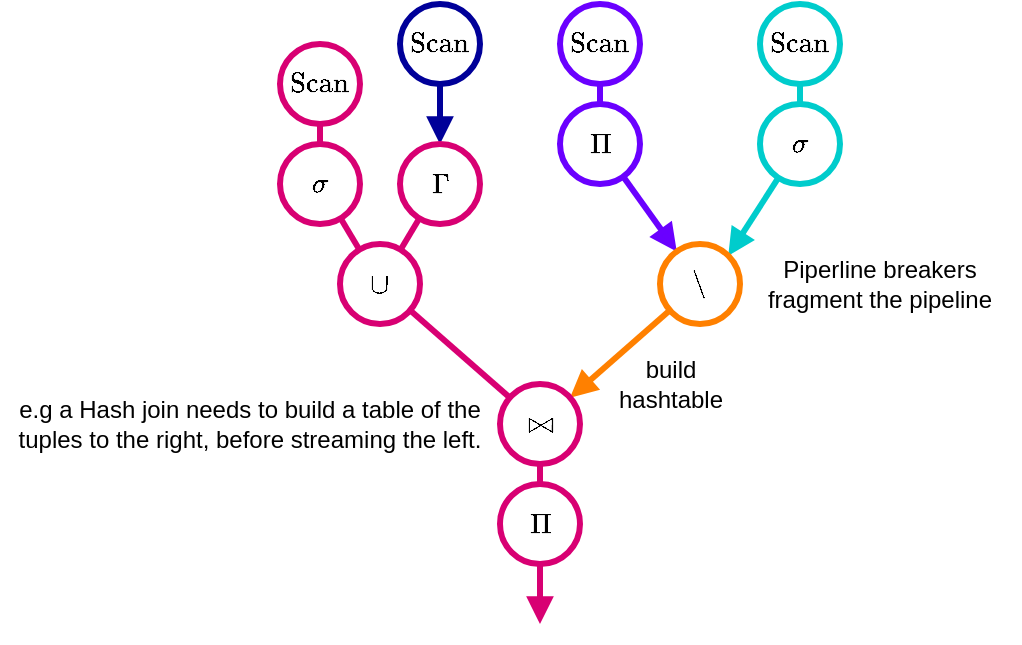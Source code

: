 <mxfile version="20.3.0" type="device"><diagram id="i25-bYJo0dqZ-6gXZW2F" name="Page-1"><mxGraphModel dx="760" dy="699" grid="1" gridSize="10" guides="1" tooltips="1" connect="1" arrows="1" fold="1" page="1" pageScale="1" pageWidth="827" pageHeight="1169" math="1" shadow="0"><root><mxCell id="0"/><mxCell id="1" parent="0"/><mxCell id="gjrDtEG_ulSSB5Dck4qB-13" style="rounded=0;orthogonalLoop=1;jettySize=auto;html=1;strokeWidth=3;endArrow=none;endFill=0;strokeColor=#D80073;" edge="1" parent="1" source="gjrDtEG_ulSSB5Dck4qB-2" target="gjrDtEG_ulSSB5Dck4qB-10"><mxGeometry relative="1" as="geometry"/></mxCell><mxCell id="gjrDtEG_ulSSB5Dck4qB-2" value="" style="ellipse;whiteSpace=wrap;html=1;aspect=fixed;" vertex="1" parent="1"><mxGeometry x="280" y="250" width="40" height="40" as="geometry"/></mxCell><mxCell id="gjrDtEG_ulSSB5Dck4qB-18" style="edgeStyle=none;rounded=0;orthogonalLoop=1;jettySize=auto;html=1;exitX=0.5;exitY=1;exitDx=0;exitDy=0;entryX=0.5;entryY=0;entryDx=0;entryDy=0;strokeWidth=3;strokeColor=#6A00FF;endArrow=none;endFill=0;" edge="1" parent="1" source="gjrDtEG_ulSSB5Dck4qB-3" target="gjrDtEG_ulSSB5Dck4qB-6"><mxGeometry relative="1" as="geometry"/></mxCell><mxCell id="gjrDtEG_ulSSB5Dck4qB-3" value="$$\text{Scan}$$" style="ellipse;whiteSpace=wrap;html=1;aspect=fixed;strokeWidth=3;strokeColor=#6A00FF;" vertex="1" parent="1"><mxGeometry x="390" y="130" width="40" height="40" as="geometry"/></mxCell><mxCell id="gjrDtEG_ulSSB5Dck4qB-11" style="edgeStyle=orthogonalEdgeStyle;rounded=0;orthogonalLoop=1;jettySize=auto;html=1;exitX=0.5;exitY=1;exitDx=0;exitDy=0;entryX=0.5;entryY=0;entryDx=0;entryDy=0;strokeWidth=3;endArrow=block;endFill=1;strokeColor=#000099;" edge="1" parent="1" source="gjrDtEG_ulSSB5Dck4qB-4" target="gjrDtEG_ulSSB5Dck4qB-5"><mxGeometry relative="1" as="geometry"/></mxCell><mxCell id="gjrDtEG_ulSSB5Dck4qB-4" value="$$\text{Scan}$$" style="ellipse;whiteSpace=wrap;html=1;aspect=fixed;strokeWidth=3;strokeColor=#000099;" vertex="1" parent="1"><mxGeometry x="310" y="130" width="40" height="40" as="geometry"/></mxCell><mxCell id="gjrDtEG_ulSSB5Dck4qB-12" style="rounded=0;orthogonalLoop=1;jettySize=auto;html=1;strokeWidth=3;endArrow=none;endFill=0;strokeColor=#D80073;" edge="1" parent="1" source="gjrDtEG_ulSSB5Dck4qB-24" target="gjrDtEG_ulSSB5Dck4qB-23"><mxGeometry relative="1" as="geometry"/></mxCell><mxCell id="gjrDtEG_ulSSB5Dck4qB-5" value="" style="ellipse;whiteSpace=wrap;html=1;aspect=fixed;" vertex="1" parent="1"><mxGeometry x="310" y="200" width="40" height="40" as="geometry"/></mxCell><mxCell id="gjrDtEG_ulSSB5Dck4qB-15" style="edgeStyle=none;rounded=0;orthogonalLoop=1;jettySize=auto;html=1;strokeWidth=3;strokeColor=#6A00FF;endArrow=block;endFill=1;" edge="1" parent="1" source="gjrDtEG_ulSSB5Dck4qB-6" target="gjrDtEG_ulSSB5Dck4qB-9"><mxGeometry relative="1" as="geometry"/></mxCell><mxCell id="gjrDtEG_ulSSB5Dck4qB-6" value="$$\Pi$$" style="ellipse;whiteSpace=wrap;html=1;aspect=fixed;strokeWidth=3;strokeColor=#6A00FF;" vertex="1" parent="1"><mxGeometry x="390" y="180" width="40" height="40" as="geometry"/></mxCell><mxCell id="gjrDtEG_ulSSB5Dck4qB-16" style="edgeStyle=none;rounded=0;orthogonalLoop=1;jettySize=auto;html=1;entryX=1;entryY=0;entryDx=0;entryDy=0;strokeColor=#00CCCC;strokeWidth=3;endArrow=block;endFill=1;" edge="1" parent="1" source="gjrDtEG_ulSSB5Dck4qB-7" target="gjrDtEG_ulSSB5Dck4qB-9"><mxGeometry relative="1" as="geometry"/></mxCell><mxCell id="gjrDtEG_ulSSB5Dck4qB-7" value="$$\sigma$$" style="ellipse;whiteSpace=wrap;html=1;aspect=fixed;strokeColor=#00CCCC;strokeWidth=3;" vertex="1" parent="1"><mxGeometry x="490" y="180" width="40" height="40" as="geometry"/></mxCell><mxCell id="gjrDtEG_ulSSB5Dck4qB-17" style="edgeStyle=none;rounded=0;orthogonalLoop=1;jettySize=auto;html=1;exitX=0.5;exitY=1;exitDx=0;exitDy=0;entryX=0.5;entryY=0;entryDx=0;entryDy=0;strokeColor=#00CCCC;strokeWidth=3;endArrow=none;endFill=0;" edge="1" parent="1" source="gjrDtEG_ulSSB5Dck4qB-8" target="gjrDtEG_ulSSB5Dck4qB-7"><mxGeometry relative="1" as="geometry"/></mxCell><mxCell id="gjrDtEG_ulSSB5Dck4qB-8" value="$$\text{Scan}$$" style="ellipse;whiteSpace=wrap;html=1;aspect=fixed;strokeColor=#00CCCC;strokeWidth=3;" vertex="1" parent="1"><mxGeometry x="490" y="130" width="40" height="40" as="geometry"/></mxCell><mxCell id="gjrDtEG_ulSSB5Dck4qB-14" style="edgeStyle=none;rounded=0;orthogonalLoop=1;jettySize=auto;html=1;strokeColor=#FF8000;strokeWidth=3;endArrow=block;endFill=1;" edge="1" parent="1" source="gjrDtEG_ulSSB5Dck4qB-9" target="gjrDtEG_ulSSB5Dck4qB-10"><mxGeometry relative="1" as="geometry"/></mxCell><mxCell id="gjrDtEG_ulSSB5Dck4qB-9" value="$$\setminus$$" style="ellipse;whiteSpace=wrap;html=1;aspect=fixed;strokeColor=#FF8000;strokeWidth=3;" vertex="1" parent="1"><mxGeometry x="440" y="250" width="40" height="40" as="geometry"/></mxCell><mxCell id="gjrDtEG_ulSSB5Dck4qB-21" style="edgeStyle=none;rounded=0;orthogonalLoop=1;jettySize=auto;html=1;exitX=0.5;exitY=1;exitDx=0;exitDy=0;entryX=0.5;entryY=0;entryDx=0;entryDy=0;strokeColor=#D80073;strokeWidth=3;endArrow=none;endFill=0;" edge="1" parent="1" source="gjrDtEG_ulSSB5Dck4qB-10" target="gjrDtEG_ulSSB5Dck4qB-19"><mxGeometry relative="1" as="geometry"/></mxCell><mxCell id="gjrDtEG_ulSSB5Dck4qB-10" value="$$\bowtie$$" style="ellipse;whiteSpace=wrap;html=1;aspect=fixed;strokeColor=#D80073;strokeWidth=3;" vertex="1" parent="1"><mxGeometry x="360" y="320" width="40" height="40" as="geometry"/></mxCell><mxCell id="gjrDtEG_ulSSB5Dck4qB-22" style="edgeStyle=none;rounded=0;orthogonalLoop=1;jettySize=auto;html=1;exitX=0.5;exitY=1;exitDx=0;exitDy=0;entryX=0.5;entryY=0;entryDx=0;entryDy=0;strokeColor=#D80073;strokeWidth=3;endArrow=block;endFill=1;" edge="1" parent="1" source="gjrDtEG_ulSSB5Dck4qB-19"><mxGeometry relative="1" as="geometry"><mxPoint x="380" y="440" as="targetPoint"/></mxGeometry></mxCell><mxCell id="gjrDtEG_ulSSB5Dck4qB-19" value="$$\Pi$$" style="ellipse;whiteSpace=wrap;html=1;aspect=fixed;strokeColor=#D80073;strokeWidth=3;" vertex="1" parent="1"><mxGeometry x="360" y="370" width="40" height="40" as="geometry"/></mxCell><mxCell id="gjrDtEG_ulSSB5Dck4qB-23" value="$$\cup$$" style="ellipse;whiteSpace=wrap;html=1;aspect=fixed;strokeWidth=3;strokeColor=#D80073;" vertex="1" parent="1"><mxGeometry x="280" y="250" width="40" height="40" as="geometry"/></mxCell><mxCell id="gjrDtEG_ulSSB5Dck4qB-24" value="$$\Gamma$$" style="ellipse;whiteSpace=wrap;html=1;aspect=fixed;strokeWidth=3;strokeColor=#D80073;" vertex="1" parent="1"><mxGeometry x="310" y="200" width="40" height="40" as="geometry"/></mxCell><mxCell id="gjrDtEG_ulSSB5Dck4qB-27" value="$$\sigma$$" style="ellipse;whiteSpace=wrap;html=1;aspect=fixed;strokeWidth=3;strokeColor=#D80073;" vertex="1" parent="1"><mxGeometry x="250" y="200" width="40" height="40" as="geometry"/></mxCell><mxCell id="gjrDtEG_ulSSB5Dck4qB-28" style="rounded=0;orthogonalLoop=1;jettySize=auto;html=1;strokeWidth=3;endArrow=none;endFill=0;strokeColor=#D80073;" edge="1" parent="1" source="gjrDtEG_ulSSB5Dck4qB-27" target="gjrDtEG_ulSSB5Dck4qB-23"><mxGeometry relative="1" as="geometry"><mxPoint x="310" y="250" as="sourcePoint"/><mxPoint x="310" y="260" as="targetPoint"/></mxGeometry></mxCell><mxCell id="gjrDtEG_ulSSB5Dck4qB-29" value="$$\text{Scan}$$" style="ellipse;whiteSpace=wrap;html=1;aspect=fixed;strokeWidth=3;strokeColor=#D80073;" vertex="1" parent="1"><mxGeometry x="250" y="150" width="40" height="40" as="geometry"/></mxCell><mxCell id="gjrDtEG_ulSSB5Dck4qB-30" style="rounded=0;orthogonalLoop=1;jettySize=auto;html=1;strokeWidth=3;endArrow=none;endFill=0;strokeColor=#D80073;" edge="1" parent="1" source="gjrDtEG_ulSSB5Dck4qB-29" target="gjrDtEG_ulSSB5Dck4qB-27"><mxGeometry relative="1" as="geometry"><mxPoint x="290.327" y="247.128" as="sourcePoint"/><mxPoint x="299.71" y="262.85" as="targetPoint"/></mxGeometry></mxCell><mxCell id="gjrDtEG_ulSSB5Dck4qB-31" value="Piperline breakers fragment the pipeline" style="text;html=1;strokeColor=none;fillColor=none;align=center;verticalAlign=middle;whiteSpace=wrap;rounded=0;strokeWidth=1;" vertex="1" parent="1"><mxGeometry x="480" y="250" width="140" height="40" as="geometry"/></mxCell><mxCell id="gjrDtEG_ulSSB5Dck4qB-34" value="e.g a Hash join needs to build a table of the tuples to the right, before streaming the left." style="text;html=1;strokeColor=none;fillColor=none;align=center;verticalAlign=middle;whiteSpace=wrap;rounded=0;strokeWidth=1;" vertex="1" parent="1"><mxGeometry x="110" y="320" width="250" height="40" as="geometry"/></mxCell><mxCell id="gjrDtEG_ulSSB5Dck4qB-36" value="build hashtable" style="text;html=1;strokeColor=none;fillColor=none;align=center;verticalAlign=middle;whiteSpace=wrap;rounded=0;strokeWidth=1;" vertex="1" parent="1"><mxGeometry x="413" y="300" width="65" height="40" as="geometry"/></mxCell></root></mxGraphModel></diagram></mxfile>